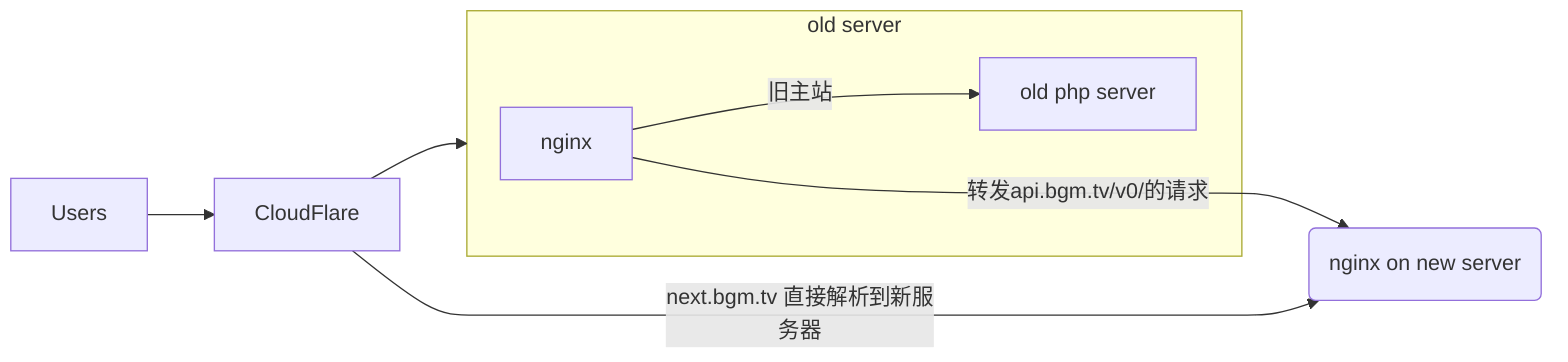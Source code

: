 flowchart LR
  Users --> CloudFlare --> Old

  subgraph Old[old server]
    nginx
    nginx --> |旧主站|php[old php server];
  end


  nginx ---> |转发api.bgm.tv/v0/的请求| Nginx(nginx on new server);
  CloudFlare --> |next.bgm.tv 直接解析到新服务器|Nginx;